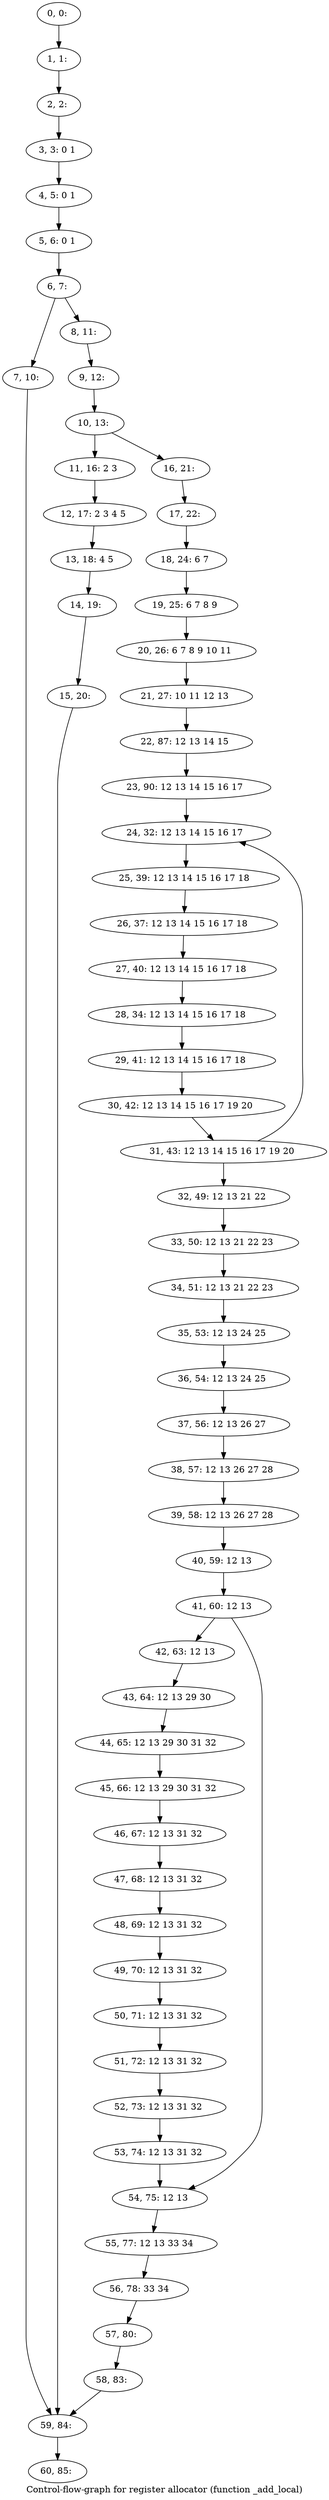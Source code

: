 digraph G {
graph [label="Control-flow-graph for register allocator (function _add_local)"]
0[label="0, 0: "];
1[label="1, 1: "];
2[label="2, 2: "];
3[label="3, 3: 0 1 "];
4[label="4, 5: 0 1 "];
5[label="5, 6: 0 1 "];
6[label="6, 7: "];
7[label="7, 10: "];
8[label="8, 11: "];
9[label="9, 12: "];
10[label="10, 13: "];
11[label="11, 16: 2 3 "];
12[label="12, 17: 2 3 4 5 "];
13[label="13, 18: 4 5 "];
14[label="14, 19: "];
15[label="15, 20: "];
16[label="16, 21: "];
17[label="17, 22: "];
18[label="18, 24: 6 7 "];
19[label="19, 25: 6 7 8 9 "];
20[label="20, 26: 6 7 8 9 10 11 "];
21[label="21, 27: 10 11 12 13 "];
22[label="22, 87: 12 13 14 15 "];
23[label="23, 90: 12 13 14 15 16 17 "];
24[label="24, 32: 12 13 14 15 16 17 "];
25[label="25, 39: 12 13 14 15 16 17 18 "];
26[label="26, 37: 12 13 14 15 16 17 18 "];
27[label="27, 40: 12 13 14 15 16 17 18 "];
28[label="28, 34: 12 13 14 15 16 17 18 "];
29[label="29, 41: 12 13 14 15 16 17 18 "];
30[label="30, 42: 12 13 14 15 16 17 19 20 "];
31[label="31, 43: 12 13 14 15 16 17 19 20 "];
32[label="32, 49: 12 13 21 22 "];
33[label="33, 50: 12 13 21 22 23 "];
34[label="34, 51: 12 13 21 22 23 "];
35[label="35, 53: 12 13 24 25 "];
36[label="36, 54: 12 13 24 25 "];
37[label="37, 56: 12 13 26 27 "];
38[label="38, 57: 12 13 26 27 28 "];
39[label="39, 58: 12 13 26 27 28 "];
40[label="40, 59: 12 13 "];
41[label="41, 60: 12 13 "];
42[label="42, 63: 12 13 "];
43[label="43, 64: 12 13 29 30 "];
44[label="44, 65: 12 13 29 30 31 32 "];
45[label="45, 66: 12 13 29 30 31 32 "];
46[label="46, 67: 12 13 31 32 "];
47[label="47, 68: 12 13 31 32 "];
48[label="48, 69: 12 13 31 32 "];
49[label="49, 70: 12 13 31 32 "];
50[label="50, 71: 12 13 31 32 "];
51[label="51, 72: 12 13 31 32 "];
52[label="52, 73: 12 13 31 32 "];
53[label="53, 74: 12 13 31 32 "];
54[label="54, 75: 12 13 "];
55[label="55, 77: 12 13 33 34 "];
56[label="56, 78: 33 34 "];
57[label="57, 80: "];
58[label="58, 83: "];
59[label="59, 84: "];
60[label="60, 85: "];
0->1 ;
1->2 ;
2->3 ;
3->4 ;
4->5 ;
5->6 ;
6->7 ;
6->8 ;
7->59 ;
8->9 ;
9->10 ;
10->11 ;
10->16 ;
11->12 ;
12->13 ;
13->14 ;
14->15 ;
15->59 ;
16->17 ;
17->18 ;
18->19 ;
19->20 ;
20->21 ;
21->22 ;
22->23 ;
23->24 ;
24->25 ;
25->26 ;
26->27 ;
27->28 ;
28->29 ;
29->30 ;
30->31 ;
31->32 ;
31->24 ;
32->33 ;
33->34 ;
34->35 ;
35->36 ;
36->37 ;
37->38 ;
38->39 ;
39->40 ;
40->41 ;
41->42 ;
41->54 ;
42->43 ;
43->44 ;
44->45 ;
45->46 ;
46->47 ;
47->48 ;
48->49 ;
49->50 ;
50->51 ;
51->52 ;
52->53 ;
53->54 ;
54->55 ;
55->56 ;
56->57 ;
57->58 ;
58->59 ;
59->60 ;
}

